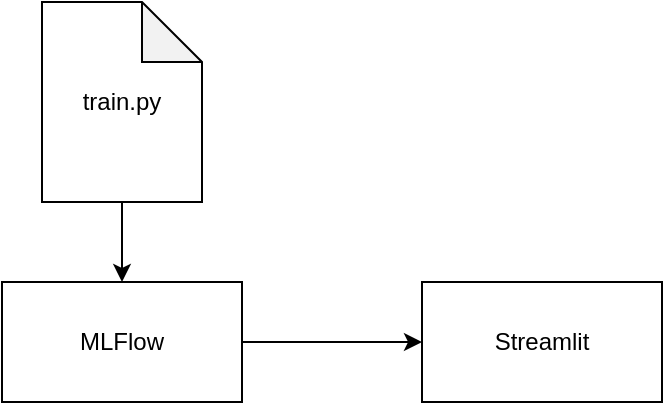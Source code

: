 <mxfile>
    <diagram id="JBjOiEp7zN9T6CtCdhye" name="Page-1">
        <mxGraphModel dx="492" dy="1453" grid="1" gridSize="10" guides="1" tooltips="1" connect="1" arrows="1" fold="1" page="1" pageScale="1" pageWidth="850" pageHeight="1100" math="0" shadow="0">
            <root>
                <mxCell id="0"/>
                <mxCell id="1" parent="0"/>
                <mxCell id="4" style="edgeStyle=none;html=1;" edge="1" parent="1" source="2" target="3">
                    <mxGeometry relative="1" as="geometry"/>
                </mxCell>
                <mxCell id="2" value="MLFlow" style="rounded=0;whiteSpace=wrap;html=1;" vertex="1" parent="1">
                    <mxGeometry x="70" y="100" width="120" height="60" as="geometry"/>
                </mxCell>
                <mxCell id="3" value="Streamlit" style="rounded=0;whiteSpace=wrap;html=1;" vertex="1" parent="1">
                    <mxGeometry x="280" y="100" width="120" height="60" as="geometry"/>
                </mxCell>
                <mxCell id="7" style="edgeStyle=none;html=1;entryX=0.5;entryY=0;entryDx=0;entryDy=0;" edge="1" parent="1" source="6" target="2">
                    <mxGeometry relative="1" as="geometry"/>
                </mxCell>
                <mxCell id="6" value="train.py" style="shape=note;whiteSpace=wrap;html=1;backgroundOutline=1;darkOpacity=0.05;" vertex="1" parent="1">
                    <mxGeometry x="90" y="-40" width="80" height="100" as="geometry"/>
                </mxCell>
            </root>
        </mxGraphModel>
    </diagram>
</mxfile>